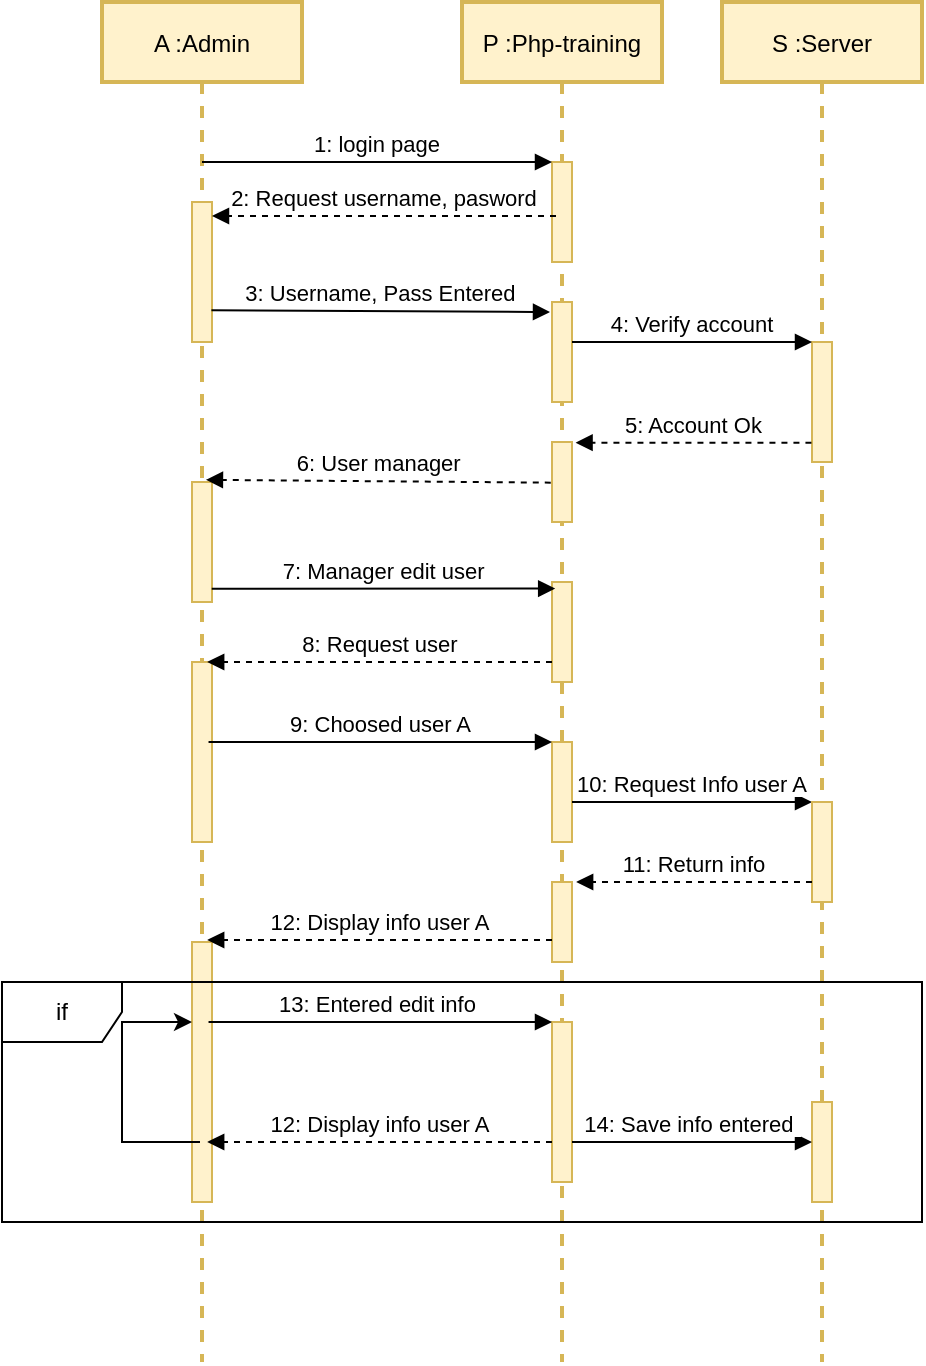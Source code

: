 <mxfile version="14.1.8" type="device"><diagram id="kgpKYQtTHZ0yAKxKKP6v" name="Sequence Diagram PHP training"><mxGraphModel dx="1422" dy="705" grid="1" gridSize="10" guides="1" tooltips="1" connect="1" arrows="1" fold="1" page="1" pageScale="1" pageWidth="850" pageHeight="1100" math="0" shadow="0"><root><mxCell id="0"/><mxCell id="1" parent="0"/><mxCell id="3nuBFxr9cyL0pnOWT2aG-1" value="A :Admin" style="shape=umlLifeline;perimeter=lifelinePerimeter;container=1;collapsible=0;recursiveResize=0;rounded=0;shadow=0;strokeWidth=2;fillColor=#fff2cc;strokeColor=#d6b656;" parent="1" vertex="1"><mxGeometry x="120" y="80" width="100" height="680" as="geometry"/></mxCell><mxCell id="3nuBFxr9cyL0pnOWT2aG-2" value="" style="points=[];perimeter=orthogonalPerimeter;rounded=0;shadow=0;strokeWidth=1;fillColor=#fff2cc;strokeColor=#d6b656;" parent="3nuBFxr9cyL0pnOWT2aG-1" vertex="1"><mxGeometry x="45" y="100" width="10" height="70" as="geometry"/></mxCell><mxCell id="0neGTreU25lUu68phCMs-10" value="" style="points=[];perimeter=orthogonalPerimeter;rounded=0;shadow=0;strokeWidth=1;fillColor=#fff2cc;strokeColor=#d6b656;" vertex="1" parent="3nuBFxr9cyL0pnOWT2aG-1"><mxGeometry x="45" y="240" width="10" height="60" as="geometry"/></mxCell><mxCell id="0neGTreU25lUu68phCMs-15" value="" style="points=[];perimeter=orthogonalPerimeter;rounded=0;shadow=0;strokeWidth=1;fillColor=#fff2cc;strokeColor=#d6b656;" vertex="1" parent="3nuBFxr9cyL0pnOWT2aG-1"><mxGeometry x="45" y="330" width="10" height="90" as="geometry"/></mxCell><mxCell id="0neGTreU25lUu68phCMs-24" value="" style="points=[];perimeter=orthogonalPerimeter;rounded=0;shadow=0;strokeWidth=1;fillColor=#fff2cc;strokeColor=#d6b656;" vertex="1" parent="3nuBFxr9cyL0pnOWT2aG-1"><mxGeometry x="45" y="470" width="10" height="130" as="geometry"/></mxCell><mxCell id="0neGTreU25lUu68phCMs-40" value="" style="endArrow=classic;html=1;shadow=0;rounded=0;" edge="1" parent="3nuBFxr9cyL0pnOWT2aG-1" source="3nuBFxr9cyL0pnOWT2aG-1" target="0neGTreU25lUu68phCMs-24"><mxGeometry width="50" height="50" relative="1" as="geometry"><mxPoint x="-20" y="580" as="sourcePoint"/><mxPoint x="-40" y="510" as="targetPoint"/><Array as="points"><mxPoint x="10" y="570"/><mxPoint x="10" y="510"/><mxPoint x="30" y="510"/></Array></mxGeometry></mxCell><mxCell id="3nuBFxr9cyL0pnOWT2aG-5" value="P :Php-training" style="shape=umlLifeline;perimeter=lifelinePerimeter;container=1;collapsible=0;recursiveResize=0;rounded=0;shadow=0;strokeWidth=2;fillColor=#fff2cc;strokeColor=#d6b656;" parent="1" vertex="1"><mxGeometry x="300" y="80" width="100" height="680" as="geometry"/></mxCell><mxCell id="3nuBFxr9cyL0pnOWT2aG-6" value="" style="points=[];perimeter=orthogonalPerimeter;rounded=0;shadow=0;strokeWidth=1;fillColor=#fff2cc;strokeColor=#d6b656;" parent="3nuBFxr9cyL0pnOWT2aG-5" vertex="1"><mxGeometry x="45" y="80" width="10" height="50" as="geometry"/></mxCell><mxCell id="0neGTreU25lUu68phCMs-5" value="" style="points=[];perimeter=orthogonalPerimeter;rounded=0;shadow=0;strokeWidth=1;fillColor=#fff2cc;strokeColor=#d6b656;" vertex="1" parent="3nuBFxr9cyL0pnOWT2aG-5"><mxGeometry x="45" y="150" width="10" height="50" as="geometry"/></mxCell><mxCell id="0neGTreU25lUu68phCMs-12" value="" style="points=[];perimeter=orthogonalPerimeter;rounded=0;shadow=0;strokeWidth=1;sketch=0;fillColor=#fff2cc;strokeColor=#d6b656;" vertex="1" parent="3nuBFxr9cyL0pnOWT2aG-5"><mxGeometry x="45" y="290" width="10" height="50" as="geometry"/></mxCell><mxCell id="0neGTreU25lUu68phCMs-17" value="" style="points=[];perimeter=orthogonalPerimeter;rounded=0;shadow=0;strokeWidth=1;sketch=0;fillColor=#fff2cc;strokeColor=#d6b656;" vertex="1" parent="3nuBFxr9cyL0pnOWT2aG-5"><mxGeometry x="45" y="370" width="10" height="50" as="geometry"/></mxCell><mxCell id="0neGTreU25lUu68phCMs-22" value="" style="points=[];perimeter=orthogonalPerimeter;rounded=0;shadow=0;strokeWidth=1;sketch=0;fillColor=#fff2cc;strokeColor=#d6b656;" vertex="1" parent="3nuBFxr9cyL0pnOWT2aG-5"><mxGeometry x="45" y="440" width="10" height="40" as="geometry"/></mxCell><mxCell id="0neGTreU25lUu68phCMs-32" value="" style="points=[];perimeter=orthogonalPerimeter;rounded=0;shadow=0;strokeWidth=1;sketch=0;fillColor=#fff2cc;strokeColor=#d6b656;" vertex="1" parent="3nuBFxr9cyL0pnOWT2aG-5"><mxGeometry x="45" y="510" width="10" height="80" as="geometry"/></mxCell><mxCell id="3nuBFxr9cyL0pnOWT2aG-8" value="1: login page" style="verticalAlign=bottom;endArrow=block;entryX=0;entryY=0;shadow=0;strokeWidth=1;" parent="1" target="3nuBFxr9cyL0pnOWT2aG-6" edge="1"><mxGeometry relative="1" as="geometry"><mxPoint x="170" y="160" as="sourcePoint"/></mxGeometry></mxCell><mxCell id="0neGTreU25lUu68phCMs-1" value="S :Server" style="shape=umlLifeline;perimeter=lifelinePerimeter;container=1;collapsible=0;recursiveResize=0;rounded=0;shadow=0;strokeWidth=2;fillColor=#fff2cc;strokeColor=#d6b656;" vertex="1" parent="1"><mxGeometry x="430" y="80" width="100" height="680" as="geometry"/></mxCell><mxCell id="0neGTreU25lUu68phCMs-2" value="" style="points=[];perimeter=orthogonalPerimeter;rounded=0;shadow=0;strokeWidth=1;fillColor=#fff2cc;strokeColor=#d6b656;" vertex="1" parent="0neGTreU25lUu68phCMs-1"><mxGeometry x="45" y="170" width="10" height="60" as="geometry"/></mxCell><mxCell id="0neGTreU25lUu68phCMs-34" value="" style="points=[];perimeter=orthogonalPerimeter;rounded=0;shadow=0;strokeWidth=1;fillColor=#fff2cc;strokeColor=#d6b656;" vertex="1" parent="0neGTreU25lUu68phCMs-1"><mxGeometry x="45" y="550" width="10" height="50" as="geometry"/></mxCell><mxCell id="0neGTreU25lUu68phCMs-3" value="4: Verify account" style="verticalAlign=bottom;endArrow=block;shadow=0;strokeWidth=1;" edge="1" parent="1"><mxGeometry relative="1" as="geometry"><mxPoint x="355" y="250" as="sourcePoint"/><mxPoint x="475" y="250" as="targetPoint"/></mxGeometry></mxCell><mxCell id="0neGTreU25lUu68phCMs-4" value="2: Request username, pasword" style="verticalAlign=bottom;endArrow=block;shadow=0;strokeWidth=1;dashed=1;" edge="1" parent="1" target="3nuBFxr9cyL0pnOWT2aG-2"><mxGeometry relative="1" as="geometry"><mxPoint x="347" y="187" as="sourcePoint"/><mxPoint x="370" y="190.0" as="targetPoint"/></mxGeometry></mxCell><mxCell id="0neGTreU25lUu68phCMs-6" value="3: Username, Pass Entered" style="verticalAlign=bottom;endArrow=block;shadow=0;strokeWidth=1;exitX=0.972;exitY=0.773;exitDx=0;exitDy=0;exitPerimeter=0;" edge="1" parent="1" source="3nuBFxr9cyL0pnOWT2aG-2"><mxGeometry relative="1" as="geometry"><mxPoint x="180" y="235" as="sourcePoint"/><mxPoint x="344" y="235" as="targetPoint"/></mxGeometry></mxCell><mxCell id="0neGTreU25lUu68phCMs-8" value="" style="points=[];perimeter=orthogonalPerimeter;rounded=0;shadow=0;strokeWidth=1;fillColor=#fff2cc;strokeColor=#d6b656;" vertex="1" parent="1"><mxGeometry x="345" y="300" width="10" height="40" as="geometry"/></mxCell><mxCell id="0neGTreU25lUu68phCMs-9" value="5: Account Ok" style="verticalAlign=bottom;endArrow=block;shadow=0;strokeWidth=1;exitX=-0.028;exitY=0.839;exitDx=0;exitDy=0;exitPerimeter=0;entryX=1.179;entryY=0.008;entryDx=0;entryDy=0;entryPerimeter=0;dashed=1;" edge="1" parent="1" source="0neGTreU25lUu68phCMs-2" target="0neGTreU25lUu68phCMs-8"><mxGeometry relative="1" as="geometry"><mxPoint x="472" y="300" as="sourcePoint"/><mxPoint x="300" y="300" as="targetPoint"/></mxGeometry></mxCell><mxCell id="0neGTreU25lUu68phCMs-11" value="6: User manager" style="verticalAlign=bottom;endArrow=block;shadow=0;strokeWidth=1;exitX=-0.062;exitY=0.508;exitDx=0;exitDy=0;exitPerimeter=0;entryX=0.697;entryY=-0.018;entryDx=0;entryDy=0;entryPerimeter=0;dashed=1;" edge="1" parent="1" source="0neGTreU25lUu68phCMs-8" target="0neGTreU25lUu68phCMs-10"><mxGeometry relative="1" as="geometry"><mxPoint x="345" y="319.66" as="sourcePoint"/><mxPoint x="173" y="319.66" as="targetPoint"/></mxGeometry></mxCell><mxCell id="0neGTreU25lUu68phCMs-13" value="7: Manager edit user" style="verticalAlign=bottom;endArrow=block;shadow=0;strokeWidth=1;sketch=0;entryX=0.159;entryY=0.066;entryDx=0;entryDy=0;entryPerimeter=0;exitX=0.986;exitY=0.889;exitDx=0;exitDy=0;exitPerimeter=0;" edge="1" parent="1" source="0neGTreU25lUu68phCMs-10" target="0neGTreU25lUu68phCMs-12"><mxGeometry relative="1" as="geometry"><mxPoint x="240" y="430" as="sourcePoint"/><mxPoint x="339.28" y="381" as="targetPoint"/></mxGeometry></mxCell><mxCell id="0neGTreU25lUu68phCMs-14" value="8: Request user" style="verticalAlign=bottom;endArrow=block;shadow=0;strokeWidth=1;entryX=0.697;entryY=-0.018;entryDx=0;entryDy=0;entryPerimeter=0;dashed=1;" edge="1" parent="1"><mxGeometry relative="1" as="geometry"><mxPoint x="345" y="410" as="sourcePoint"/><mxPoint x="172.59" y="410.0" as="targetPoint"/></mxGeometry></mxCell><mxCell id="0neGTreU25lUu68phCMs-16" value="9: Choosed user A" style="verticalAlign=bottom;endArrow=block;shadow=0;strokeWidth=1;sketch=0;entryX=0.159;entryY=0.066;entryDx=0;entryDy=0;entryPerimeter=0;exitX=0.986;exitY=0.889;exitDx=0;exitDy=0;exitPerimeter=0;" edge="1" parent="1"><mxGeometry relative="1" as="geometry"><mxPoint x="173.27" y="450.04" as="sourcePoint"/><mxPoint x="345.0" y="450.0" as="targetPoint"/></mxGeometry></mxCell><mxCell id="0neGTreU25lUu68phCMs-18" value="10: Request Info user A" style="verticalAlign=bottom;endArrow=block;shadow=0;strokeWidth=1;" edge="1" parent="1"><mxGeometry relative="1" as="geometry"><mxPoint x="355" y="480" as="sourcePoint"/><mxPoint x="475" y="480" as="targetPoint"/></mxGeometry></mxCell><mxCell id="0neGTreU25lUu68phCMs-20" value="" style="points=[];perimeter=orthogonalPerimeter;rounded=0;shadow=0;strokeWidth=1;fillColor=#fff2cc;strokeColor=#d6b656;" vertex="1" parent="1"><mxGeometry x="475" y="480" width="10" height="50" as="geometry"/></mxCell><mxCell id="0neGTreU25lUu68phCMs-21" value="11: Return info" style="verticalAlign=bottom;endArrow=block;shadow=0;strokeWidth=1;exitX=-0.028;exitY=0.839;exitDx=0;exitDy=0;exitPerimeter=0;entryX=1.179;entryY=0.008;entryDx=0;entryDy=0;entryPerimeter=0;dashed=1;" edge="1" parent="1"><mxGeometry relative="1" as="geometry"><mxPoint x="475" y="520.02" as="sourcePoint"/><mxPoint x="357.07" y="520" as="targetPoint"/></mxGeometry></mxCell><mxCell id="0neGTreU25lUu68phCMs-23" value="12: Display info user A" style="verticalAlign=bottom;endArrow=block;shadow=0;strokeWidth=1;entryX=0.697;entryY=-0.018;entryDx=0;entryDy=0;entryPerimeter=0;dashed=1;" edge="1" parent="1"><mxGeometry relative="1" as="geometry"><mxPoint x="345" y="549.0" as="sourcePoint"/><mxPoint x="172.59" y="549.0" as="targetPoint"/></mxGeometry></mxCell><mxCell id="0neGTreU25lUu68phCMs-25" value="13: Entered edit info " style="verticalAlign=bottom;endArrow=block;shadow=0;strokeWidth=1;sketch=0;entryX=0.159;entryY=0.066;entryDx=0;entryDy=0;entryPerimeter=0;exitX=0.986;exitY=0.889;exitDx=0;exitDy=0;exitPerimeter=0;" edge="1" parent="1"><mxGeometry relative="1" as="geometry"><mxPoint x="173.27" y="590.04" as="sourcePoint"/><mxPoint x="345.0" y="590" as="targetPoint"/></mxGeometry></mxCell><mxCell id="0neGTreU25lUu68phCMs-33" value="14: Save info entered " style="verticalAlign=bottom;endArrow=block;shadow=0;strokeWidth=1;" edge="1" parent="1"><mxGeometry relative="1" as="geometry"><mxPoint x="355" y="650.0" as="sourcePoint"/><mxPoint x="475" y="650.0" as="targetPoint"/></mxGeometry></mxCell><mxCell id="0neGTreU25lUu68phCMs-36" value="if" style="shape=umlFrame;whiteSpace=wrap;html=1;shadow=0;" vertex="1" parent="1"><mxGeometry x="70" y="570" width="460" height="120" as="geometry"/></mxCell><mxCell id="0neGTreU25lUu68phCMs-37" value="12: Display info user A" style="verticalAlign=bottom;endArrow=block;shadow=0;strokeWidth=1;entryX=0.697;entryY=-0.018;entryDx=0;entryDy=0;entryPerimeter=0;dashed=1;" edge="1" parent="1"><mxGeometry relative="1" as="geometry"><mxPoint x="345" y="650" as="sourcePoint"/><mxPoint x="172.59" y="650" as="targetPoint"/></mxGeometry></mxCell></root></mxGraphModel></diagram></mxfile>